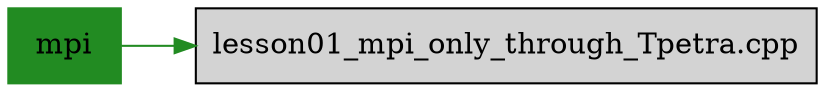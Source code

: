 digraph bettersoftware {
            rankdir = LR;
            ratio = fill;
            node [style=filled];
            node [shape = box];
"mpi" ->  "lesson01_mpi_only_through_Tpetra.cpp" [colorscheme="svg" color="forestgreen"];
"mpi" [colorscheme="svg" color="forestgreen"];
}